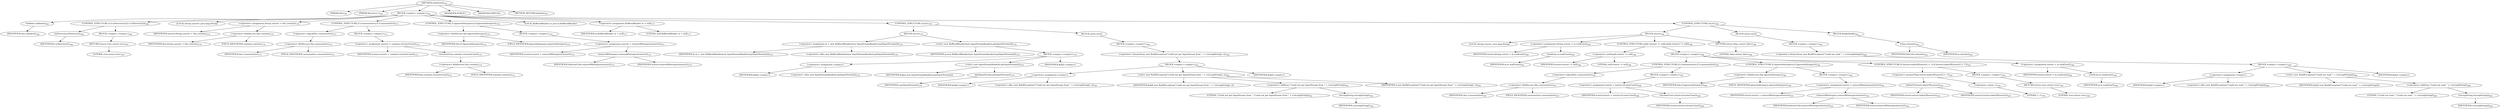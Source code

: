 digraph "isSelected" {  
"265" [label = <(METHOD,isSelected)<SUB>161</SUB>> ]
"21" [label = <(PARAM,this)<SUB>161</SUB>> ]
"266" [label = <(PARAM,Resource r)<SUB>161</SUB>> ]
"267" [label = <(BLOCK,&lt;empty&gt;,&lt;empty&gt;)<SUB>161</SUB>> ]
"268" [label = <(validate,validate())<SUB>164</SUB>> ]
"20" [label = <(IDENTIFIER,this,validate())<SUB>164</SUB>> ]
"269" [label = <(CONTROL_STRUCTURE,if (r.isDirectory()),if (r.isDirectory()))<SUB>166</SUB>> ]
"270" [label = <(isDirectory,isDirectory())<SUB>166</SUB>> ]
"271" [label = <(IDENTIFIER,r,isDirectory())<SUB>166</SUB>> ]
"272" [label = <(BLOCK,&lt;empty&gt;,&lt;empty&gt;)<SUB>166</SUB>> ]
"273" [label = <(RETURN,return true;,return true;)<SUB>167</SUB>> ]
"274" [label = <(LITERAL,true,return true;)<SUB>167</SUB>> ]
"275" [label = <(LOCAL,String userstr: java.lang.String)> ]
"276" [label = <(&lt;operator&gt;.assignment,String userstr = this.contains)<SUB>170</SUB>> ]
"277" [label = <(IDENTIFIER,userstr,String userstr = this.contains)<SUB>170</SUB>> ]
"278" [label = <(&lt;operator&gt;.fieldAccess,this.contains)<SUB>170</SUB>> ]
"279" [label = <(IDENTIFIER,this,String userstr = this.contains)<SUB>170</SUB>> ]
"280" [label = <(FIELD_IDENTIFIER,contains,contains)<SUB>170</SUB>> ]
"281" [label = <(CONTROL_STRUCTURE,if (!casesensitive),if (!casesensitive))<SUB>171</SUB>> ]
"282" [label = <(&lt;operator&gt;.logicalNot,!casesensitive)<SUB>171</SUB>> ]
"283" [label = <(&lt;operator&gt;.fieldAccess,this.casesensitive)<SUB>171</SUB>> ]
"284" [label = <(IDENTIFIER,this,!casesensitive)<SUB>171</SUB>> ]
"285" [label = <(FIELD_IDENTIFIER,casesensitive,casesensitive)<SUB>171</SUB>> ]
"286" [label = <(BLOCK,&lt;empty&gt;,&lt;empty&gt;)<SUB>171</SUB>> ]
"287" [label = <(&lt;operator&gt;.assignment,userstr = contains.toLowerCase())<SUB>172</SUB>> ]
"288" [label = <(IDENTIFIER,userstr,userstr = contains.toLowerCase())<SUB>172</SUB>> ]
"289" [label = <(toLowerCase,contains.toLowerCase())<SUB>172</SUB>> ]
"290" [label = <(&lt;operator&gt;.fieldAccess,this.contains)<SUB>172</SUB>> ]
"291" [label = <(IDENTIFIER,this,contains.toLowerCase())<SUB>172</SUB>> ]
"292" [label = <(FIELD_IDENTIFIER,contains,contains)<SUB>172</SUB>> ]
"293" [label = <(CONTROL_STRUCTURE,if (ignorewhitespace),if (ignorewhitespace))<SUB>174</SUB>> ]
"294" [label = <(&lt;operator&gt;.fieldAccess,this.ignorewhitespace)<SUB>174</SUB>> ]
"295" [label = <(IDENTIFIER,this,if (ignorewhitespace))<SUB>174</SUB>> ]
"296" [label = <(FIELD_IDENTIFIER,ignorewhitespace,ignorewhitespace)<SUB>174</SUB>> ]
"297" [label = <(BLOCK,&lt;empty&gt;,&lt;empty&gt;)<SUB>174</SUB>> ]
"298" [label = <(&lt;operator&gt;.assignment,userstr = removeWhitespace(userstr))<SUB>175</SUB>> ]
"299" [label = <(IDENTIFIER,userstr,userstr = removeWhitespace(userstr))<SUB>175</SUB>> ]
"300" [label = <(removeWhitespace,removeWhitespace(userstr))<SUB>175</SUB>> ]
"301" [label = <(IDENTIFIER,SelectorUtils,removeWhitespace(userstr))<SUB>175</SUB>> ]
"302" [label = <(IDENTIFIER,userstr,removeWhitespace(userstr))<SUB>175</SUB>> ]
"23" [label = <(LOCAL,BufferedReader in: java.io.BufferedReader)> ]
"303" [label = <(&lt;operator&gt;.assignment,BufferedReader in = null)<SUB>177</SUB>> ]
"304" [label = <(IDENTIFIER,in,BufferedReader in = null)<SUB>177</SUB>> ]
"305" [label = <(LITERAL,null,BufferedReader in = null)<SUB>177</SUB>> ]
"306" [label = <(CONTROL_STRUCTURE,try,try)<SUB>178</SUB>> ]
"307" [label = <(BLOCK,try,try)<SUB>178</SUB>> ]
"308" [label = <(&lt;operator&gt;.assignment,in = new BufferedReader(new InputStreamReader(r.getInputStream())))<SUB>179</SUB>> ]
"309" [label = <(IDENTIFIER,in,in = new BufferedReader(new InputStreamReader(r.getInputStream())))<SUB>179</SUB>> ]
"310" [label = <(&lt;operator&gt;.alloc,new BufferedReader(new InputStreamReader(r.getInputStream())))<SUB>179</SUB>> ]
"311" [label = <(&lt;init&gt;,new BufferedReader(new InputStreamReader(r.getInputStream())))<SUB>179</SUB>> ]
"22" [label = <(IDENTIFIER,in,new BufferedReader(new InputStreamReader(r.getInputStream())))<SUB>179</SUB>> ]
"312" [label = <(BLOCK,&lt;empty&gt;,&lt;empty&gt;)<SUB>179</SUB>> ]
"313" [label = <(&lt;operator&gt;.assignment,&lt;empty&gt;)> ]
"314" [label = <(IDENTIFIER,$obj2,&lt;empty&gt;)> ]
"315" [label = <(&lt;operator&gt;.alloc,new InputStreamReader(r.getInputStream()))<SUB>179</SUB>> ]
"316" [label = <(&lt;init&gt;,new InputStreamReader(r.getInputStream()))<SUB>179</SUB>> ]
"317" [label = <(IDENTIFIER,$obj2,new InputStreamReader(r.getInputStream()))> ]
"318" [label = <(getInputStream,getInputStream())<SUB>179</SUB>> ]
"319" [label = <(IDENTIFIER,r,getInputStream())<SUB>179</SUB>> ]
"320" [label = <(IDENTIFIER,$obj2,&lt;empty&gt;)> ]
"321" [label = <(BLOCK,catch,catch)> ]
"322" [label = <(BLOCK,&lt;empty&gt;,&lt;empty&gt;)<SUB>180</SUB>> ]
"323" [label = <(&lt;operator&gt;.throw,throw new BuildException(&quot;Could not get InputStream from &quot; + r.toLongString(), e);)<SUB>181</SUB>> ]
"324" [label = <(BLOCK,&lt;empty&gt;,&lt;empty&gt;)<SUB>181</SUB>> ]
"325" [label = <(&lt;operator&gt;.assignment,&lt;empty&gt;)> ]
"326" [label = <(IDENTIFIER,$obj4,&lt;empty&gt;)> ]
"327" [label = <(&lt;operator&gt;.alloc,new BuildException(&quot;Could not get InputStream from &quot; + r.toLongString(), e))<SUB>181</SUB>> ]
"328" [label = <(&lt;init&gt;,new BuildException(&quot;Could not get InputStream from &quot; + r.toLongString(), e))<SUB>181</SUB>> ]
"329" [label = <(IDENTIFIER,$obj4,new BuildException(&quot;Could not get InputStream from &quot; + r.toLongString(), e))> ]
"330" [label = <(&lt;operator&gt;.addition,&quot;Could not get InputStream from &quot; + r.toLongString())<SUB>181</SUB>> ]
"331" [label = <(LITERAL,&quot;Could not get InputStream from &quot;,&quot;Could not get InputStream from &quot; + r.toLongString())<SUB>181</SUB>> ]
"332" [label = <(toLongString,toLongString())<SUB>182</SUB>> ]
"333" [label = <(IDENTIFIER,r,toLongString())<SUB>182</SUB>> ]
"334" [label = <(IDENTIFIER,e,new BuildException(&quot;Could not get InputStream from &quot; + r.toLongString(), e))<SUB>182</SUB>> ]
"335" [label = <(IDENTIFIER,$obj4,&lt;empty&gt;)> ]
"336" [label = <(CONTROL_STRUCTURE,try,try)<SUB>184</SUB>> ]
"337" [label = <(BLOCK,try,try)<SUB>184</SUB>> ]
"338" [label = <(LOCAL,String teststr: java.lang.String)> ]
"339" [label = <(&lt;operator&gt;.assignment,String teststr = in.readLine())<SUB>185</SUB>> ]
"340" [label = <(IDENTIFIER,teststr,String teststr = in.readLine())<SUB>185</SUB>> ]
"341" [label = <(readLine,in.readLine())<SUB>185</SUB>> ]
"342" [label = <(IDENTIFIER,in,in.readLine())<SUB>185</SUB>> ]
"343" [label = <(CONTROL_STRUCTURE,while (teststr != null),while (teststr != null))<SUB>186</SUB>> ]
"344" [label = <(&lt;operator&gt;.notEquals,teststr != null)<SUB>186</SUB>> ]
"345" [label = <(IDENTIFIER,teststr,teststr != null)<SUB>186</SUB>> ]
"346" [label = <(LITERAL,null,teststr != null)<SUB>186</SUB>> ]
"347" [label = <(BLOCK,&lt;empty&gt;,&lt;empty&gt;)<SUB>186</SUB>> ]
"348" [label = <(CONTROL_STRUCTURE,if (!casesensitive),if (!casesensitive))<SUB>187</SUB>> ]
"349" [label = <(&lt;operator&gt;.logicalNot,!casesensitive)<SUB>187</SUB>> ]
"350" [label = <(&lt;operator&gt;.fieldAccess,this.casesensitive)<SUB>187</SUB>> ]
"351" [label = <(IDENTIFIER,this,!casesensitive)<SUB>187</SUB>> ]
"352" [label = <(FIELD_IDENTIFIER,casesensitive,casesensitive)<SUB>187</SUB>> ]
"353" [label = <(BLOCK,&lt;empty&gt;,&lt;empty&gt;)<SUB>187</SUB>> ]
"354" [label = <(&lt;operator&gt;.assignment,teststr = teststr.toLowerCase())<SUB>188</SUB>> ]
"355" [label = <(IDENTIFIER,teststr,teststr = teststr.toLowerCase())<SUB>188</SUB>> ]
"356" [label = <(toLowerCase,teststr.toLowerCase())<SUB>188</SUB>> ]
"357" [label = <(IDENTIFIER,teststr,teststr.toLowerCase())<SUB>188</SUB>> ]
"358" [label = <(CONTROL_STRUCTURE,if (ignorewhitespace),if (ignorewhitespace))<SUB>190</SUB>> ]
"359" [label = <(&lt;operator&gt;.fieldAccess,this.ignorewhitespace)<SUB>190</SUB>> ]
"360" [label = <(IDENTIFIER,this,if (ignorewhitespace))<SUB>190</SUB>> ]
"361" [label = <(FIELD_IDENTIFIER,ignorewhitespace,ignorewhitespace)<SUB>190</SUB>> ]
"362" [label = <(BLOCK,&lt;empty&gt;,&lt;empty&gt;)<SUB>190</SUB>> ]
"363" [label = <(&lt;operator&gt;.assignment,teststr = removeWhitespace(teststr))<SUB>191</SUB>> ]
"364" [label = <(IDENTIFIER,teststr,teststr = removeWhitespace(teststr))<SUB>191</SUB>> ]
"365" [label = <(removeWhitespace,removeWhitespace(teststr))<SUB>191</SUB>> ]
"366" [label = <(IDENTIFIER,SelectorUtils,removeWhitespace(teststr))<SUB>191</SUB>> ]
"367" [label = <(IDENTIFIER,teststr,removeWhitespace(teststr))<SUB>191</SUB>> ]
"368" [label = <(CONTROL_STRUCTURE,if (teststr.indexOf(userstr) &gt; -1),if (teststr.indexOf(userstr) &gt; -1))<SUB>193</SUB>> ]
"369" [label = <(&lt;operator&gt;.greaterThan,teststr.indexOf(userstr) &gt; -1)<SUB>193</SUB>> ]
"370" [label = <(indexOf,teststr.indexOf(userstr))<SUB>193</SUB>> ]
"371" [label = <(IDENTIFIER,teststr,teststr.indexOf(userstr))<SUB>193</SUB>> ]
"372" [label = <(IDENTIFIER,userstr,teststr.indexOf(userstr))<SUB>193</SUB>> ]
"373" [label = <(&lt;operator&gt;.minus,-1)<SUB>193</SUB>> ]
"374" [label = <(LITERAL,1,-1)<SUB>193</SUB>> ]
"375" [label = <(BLOCK,&lt;empty&gt;,&lt;empty&gt;)<SUB>193</SUB>> ]
"376" [label = <(RETURN,return true;,return true;)<SUB>194</SUB>> ]
"377" [label = <(LITERAL,true,return true;)<SUB>194</SUB>> ]
"378" [label = <(&lt;operator&gt;.assignment,teststr = in.readLine())<SUB>196</SUB>> ]
"379" [label = <(IDENTIFIER,teststr,teststr = in.readLine())<SUB>196</SUB>> ]
"380" [label = <(readLine,in.readLine())<SUB>196</SUB>> ]
"381" [label = <(IDENTIFIER,in,in.readLine())<SUB>196</SUB>> ]
"382" [label = <(RETURN,return false;,return false;)<SUB>198</SUB>> ]
"383" [label = <(LITERAL,false,return false;)<SUB>198</SUB>> ]
"384" [label = <(BLOCK,catch,catch)> ]
"385" [label = <(BLOCK,&lt;empty&gt;,&lt;empty&gt;)<SUB>199</SUB>> ]
"386" [label = <(&lt;operator&gt;.throw,throw new BuildException(&quot;Could not read &quot; + r.toLongString());)<SUB>200</SUB>> ]
"387" [label = <(BLOCK,&lt;empty&gt;,&lt;empty&gt;)<SUB>200</SUB>> ]
"388" [label = <(&lt;operator&gt;.assignment,&lt;empty&gt;)> ]
"389" [label = <(IDENTIFIER,$obj5,&lt;empty&gt;)> ]
"390" [label = <(&lt;operator&gt;.alloc,new BuildException(&quot;Could not read &quot; + r.toLongString()))<SUB>200</SUB>> ]
"391" [label = <(&lt;init&gt;,new BuildException(&quot;Could not read &quot; + r.toLongString()))<SUB>200</SUB>> ]
"392" [label = <(IDENTIFIER,$obj5,new BuildException(&quot;Could not read &quot; + r.toLongString()))> ]
"393" [label = <(&lt;operator&gt;.addition,&quot;Could not read &quot; + r.toLongString())<SUB>200</SUB>> ]
"394" [label = <(LITERAL,&quot;Could not read &quot;,&quot;Could not read &quot; + r.toLongString())<SUB>200</SUB>> ]
"395" [label = <(toLongString,toLongString())<SUB>200</SUB>> ]
"396" [label = <(IDENTIFIER,r,toLongString())<SUB>200</SUB>> ]
"397" [label = <(IDENTIFIER,$obj5,&lt;empty&gt;)> ]
"398" [label = <(BLOCK,finally,finally)<SUB>201</SUB>> ]
"399" [label = <(close,close(in))<SUB>202</SUB>> ]
"400" [label = <(IDENTIFIER,FileUtils,close(in))<SUB>202</SUB>> ]
"401" [label = <(IDENTIFIER,in,close(in))<SUB>202</SUB>> ]
"402" [label = <(MODIFIER,PUBLIC)> ]
"403" [label = <(MODIFIER,VIRTUAL)> ]
"404" [label = <(METHOD_RETURN,boolean)<SUB>161</SUB>> ]
  "265" -> "21" 
  "265" -> "266" 
  "265" -> "267" 
  "265" -> "402" 
  "265" -> "403" 
  "265" -> "404" 
  "267" -> "268" 
  "267" -> "269" 
  "267" -> "275" 
  "267" -> "276" 
  "267" -> "281" 
  "267" -> "293" 
  "267" -> "23" 
  "267" -> "303" 
  "267" -> "306" 
  "267" -> "336" 
  "268" -> "20" 
  "269" -> "270" 
  "269" -> "272" 
  "270" -> "271" 
  "272" -> "273" 
  "273" -> "274" 
  "276" -> "277" 
  "276" -> "278" 
  "278" -> "279" 
  "278" -> "280" 
  "281" -> "282" 
  "281" -> "286" 
  "282" -> "283" 
  "283" -> "284" 
  "283" -> "285" 
  "286" -> "287" 
  "287" -> "288" 
  "287" -> "289" 
  "289" -> "290" 
  "290" -> "291" 
  "290" -> "292" 
  "293" -> "294" 
  "293" -> "297" 
  "294" -> "295" 
  "294" -> "296" 
  "297" -> "298" 
  "298" -> "299" 
  "298" -> "300" 
  "300" -> "301" 
  "300" -> "302" 
  "303" -> "304" 
  "303" -> "305" 
  "306" -> "307" 
  "306" -> "321" 
  "307" -> "308" 
  "307" -> "311" 
  "308" -> "309" 
  "308" -> "310" 
  "311" -> "22" 
  "311" -> "312" 
  "312" -> "313" 
  "312" -> "316" 
  "312" -> "320" 
  "313" -> "314" 
  "313" -> "315" 
  "316" -> "317" 
  "316" -> "318" 
  "318" -> "319" 
  "321" -> "322" 
  "322" -> "323" 
  "323" -> "324" 
  "324" -> "325" 
  "324" -> "328" 
  "324" -> "335" 
  "325" -> "326" 
  "325" -> "327" 
  "328" -> "329" 
  "328" -> "330" 
  "328" -> "334" 
  "330" -> "331" 
  "330" -> "332" 
  "332" -> "333" 
  "336" -> "337" 
  "336" -> "384" 
  "336" -> "398" 
  "337" -> "338" 
  "337" -> "339" 
  "337" -> "343" 
  "337" -> "382" 
  "339" -> "340" 
  "339" -> "341" 
  "341" -> "342" 
  "343" -> "344" 
  "343" -> "347" 
  "344" -> "345" 
  "344" -> "346" 
  "347" -> "348" 
  "347" -> "358" 
  "347" -> "368" 
  "347" -> "378" 
  "348" -> "349" 
  "348" -> "353" 
  "349" -> "350" 
  "350" -> "351" 
  "350" -> "352" 
  "353" -> "354" 
  "354" -> "355" 
  "354" -> "356" 
  "356" -> "357" 
  "358" -> "359" 
  "358" -> "362" 
  "359" -> "360" 
  "359" -> "361" 
  "362" -> "363" 
  "363" -> "364" 
  "363" -> "365" 
  "365" -> "366" 
  "365" -> "367" 
  "368" -> "369" 
  "368" -> "375" 
  "369" -> "370" 
  "369" -> "373" 
  "370" -> "371" 
  "370" -> "372" 
  "373" -> "374" 
  "375" -> "376" 
  "376" -> "377" 
  "378" -> "379" 
  "378" -> "380" 
  "380" -> "381" 
  "382" -> "383" 
  "384" -> "385" 
  "385" -> "386" 
  "386" -> "387" 
  "387" -> "388" 
  "387" -> "391" 
  "387" -> "397" 
  "388" -> "389" 
  "388" -> "390" 
  "391" -> "392" 
  "391" -> "393" 
  "393" -> "394" 
  "393" -> "395" 
  "395" -> "396" 
  "398" -> "399" 
  "399" -> "400" 
  "399" -> "401" 
}
